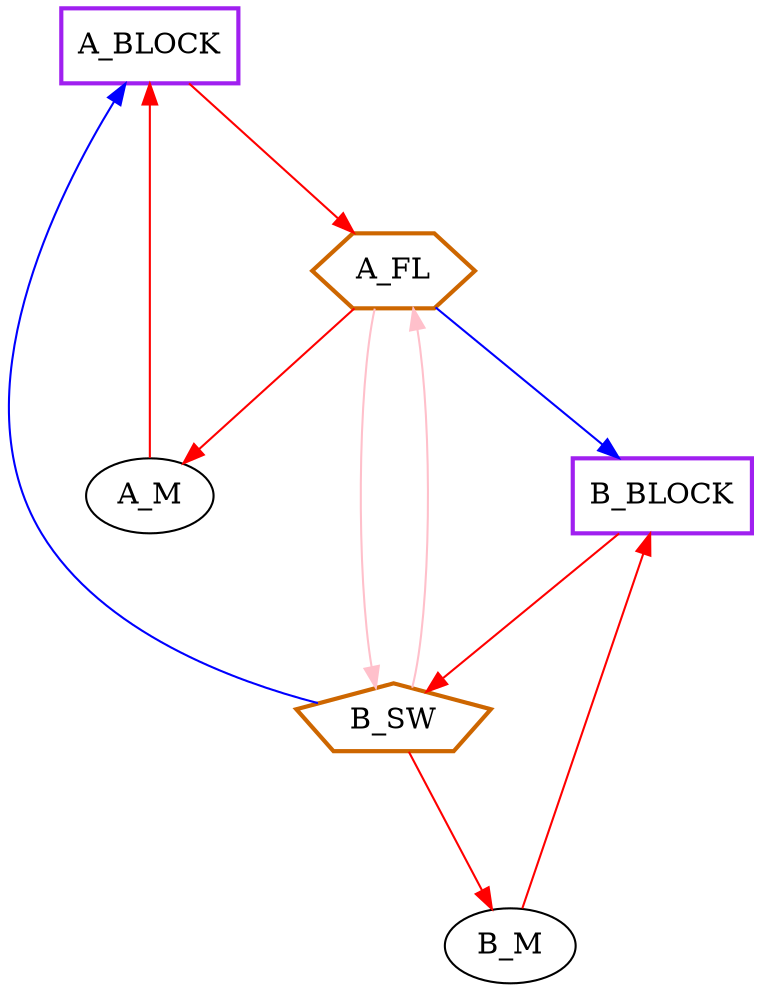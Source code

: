 digraph G {
graph [root="Demo",rankdir   = TB, nodesep           = 0.6, mindist     = 1.0, ranksep = 1.0, overlap = false]
node [style     = "filled", fillcolor = "white", color = "black"]
A_BLOCK[cpu="0", flags="0x00008007", type="block", tperiod="5000", pattern="A", patentry="false", patexit="true", beamproc="undefined", bpentry="false", bpexit="false", qlo="false", qhi="false", qil="false", shape     = "rectangle", fillcolor = "white", penwidth=2, color = "purple"];
A_FL[cpu="0", flags="0x00002005", type="flush", toffs="0", pattern="A", patentry="true", patexit="false", beamproc="undefined", bpentry="false", bpexit="false", tvalid="0", vabs="true", prio="1", shape     = "hexagon", qlo="true", qhi="false", qil="false", fillcolor = "white", penwidth=2, color = "darkorange3"];
A_M[cpu="0", flags="0x00000002", type="tmsg", toffs="500", pattern="A", patentry="false", patexit="false", beamproc="undefined", bpentry="false", bpexit="false", fid="1", gid="300", evtno="255", beamin="0", bpcstart="0", sid="5", bpid="32", reqnobeam="0", vacc="0", id="0x112c0ff000500800", par="0x0000140000000000", tef="0", shape     = "oval", fillcolor = "white"];
B_BLOCK[cpu="1", flags="0x00008007", type="block", tperiod="5000", pattern="B", patentry="false", patexit="true", beamproc="undefined", bpentry="false", bpexit="false", qlo="false", qhi="false", qil="false", shape     = "rectangle", fillcolor = "white", penwidth=2, color = "purple"];
B_M[cpu="1", flags="0x00000002", type="tmsg", toffs="500", pattern="B", patentry="false", patexit="false", beamproc="undefined", bpentry="false", bpexit="false", fid="1", gid="300", evtno="255", beamin="0", bpcstart="0", sid="5", bpid="32", reqnobeam="0", vacc="1", id="0x112c0ff000500801", par="0x0000140000000055", tef="0", shape     = "oval", fillcolor = "white"];
B_SW[cpu="1", flags="0x00002011", type="switch", toffs="0", pattern="B", patentry="true", patexit="false", beamproc="undefined", bpentry="false", bpexit="false", shape     = "pentagon", fillcolor = "white", penwidth=2, color = "darkorange3"];
A_BLOCK->A_FL [type="defdst", color = "red"];
A_FL->A_M [type="defdst", color = "red"];
A_FL->B_BLOCK [type="target", color = "blue"];
A_FL->B_SW [type="flushovr", color = "pink"];
A_M->A_BLOCK [type="defdst", color = "red"];
B_BLOCK->B_SW [type="defdst", color = "red"];
B_M->B_BLOCK [type="defdst", color = "red"];
B_SW->B_M [type="defdst", color = "red"];
B_SW->A_BLOCK [type="target", color = "blue"];
B_SW->A_FL [type="switchdst", color = "pink"];
}
